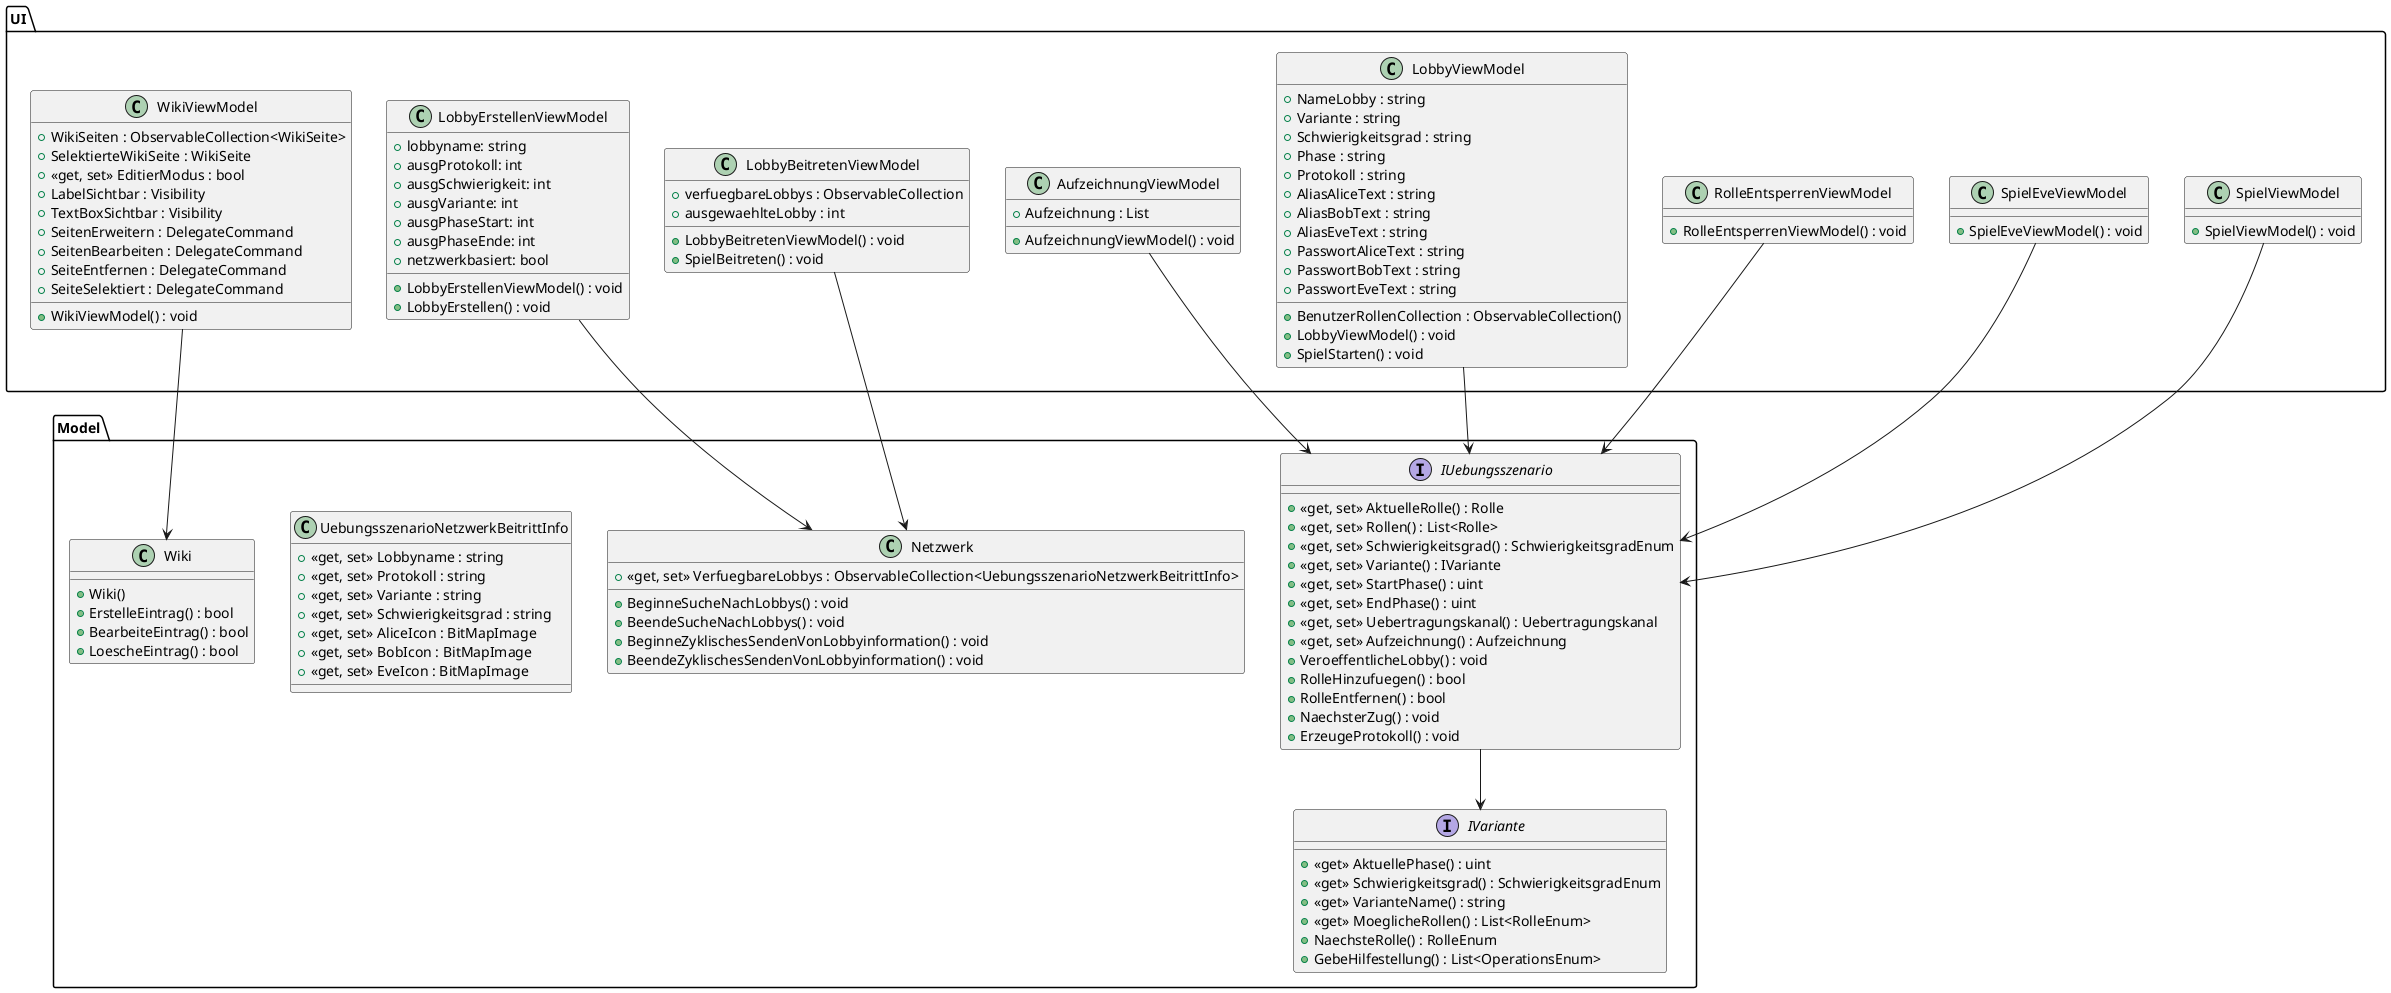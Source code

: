 @startuml name
top to bottom direction
skinparam pageMargin 10
skinparam pageExternalColor gray
skinparam pageBorderColor black

package Model
{
	interface IUebungsszenario
	{
		+ <<get, set>> AktuelleRolle() : Rolle
		+ <<get, set>> Rollen() : List<Rolle>
		+ <<get, set>> Schwierigkeitsgrad() : SchwierigkeitsgradEnum
		+ <<get, set>> Variante() : IVariante
		+ <<get, set>> StartPhase() : uint
		+ <<get, set>> EndPhase() : uint
		+ <<get, set>> Uebertragungskanal() : Uebertragungskanal
		+ <<get, set>> Aufzeichnung() : Aufzeichnung
		+ VeroeffentlicheLobby() : void
		+ RolleHinzufuegen() : bool
		+ RolleEntfernen() : bool
		+ NaechsterZug() : void
		+ ErzeugeProtokoll() : void
	}

	interface IVariante
	{
		+ <<get>> AktuellePhase() : uint
		+ <<get>> Schwierigkeitsgrad() : SchwierigkeitsgradEnum
		+ <<get>> VarianteName() : string
		+ <<get>> MoeglicheRollen() : List<RolleEnum>
		+ NaechsteRolle() : RolleEnum
		+ GebeHilfestellung() : List<OperationsEnum>
	}

	class Netzwerk
	{
		+ <<get, set>> VerfuegbareLobbys : ObservableCollection<UebungsszenarioNetzwerkBeitrittInfo>
		+ BeginneSucheNachLobbys() : void
		+ BeendeSucheNachLobbys() : void
		+ BeginneZyklischesSendenVonLobbyinformation() : void
		+ BeendeZyklischesSendenVonLobbyinformation() : void
	}

	class UebungsszenarioNetzwerkBeitrittInfo
	{
		+ <<get, set>> Lobbyname : string
		+ <<get, set>> Protokoll : string
		+ <<get, set>> Variante : string
		+ <<get, set>> Schwierigkeitsgrad : string
		+ <<get, set>> AliceIcon : BitMapImage
		+ <<get, set>> BobIcon : BitMapImage
		+ <<get, set>> EveIcon : BitMapImage
	}

	class Wiki
	{
		+ Wiki()
		+ ErstelleEintrag() : bool
		+ BearbeiteEintrag() : bool
		+ LoescheEintrag() : bool
	}
}

/'************************************************************'/
/'PACKAGE UI												  '/
/'************************************************************'/
package UI
{
	together{
		class LobbyErstellenViewModel
		{
			+ lobbyname: string 
			+ ausgProtokoll: int 
			+ ausgSchwierigkeit: int 
			+ ausgVariante: int 
			+ ausgPhaseStart: int 
			+ ausgPhaseEnde: int 
			+ netzwerkbasiert: bool 
			+ LobbyErstellenViewModel() : void
			+ LobbyErstellen() : void
		}

		class LobbyBeitretenViewModel
		{
			+ verfuegbareLobbys : ObservableCollection 
			+ ausgewaehlteLobby : int 
			+ LobbyBeitretenViewModel() : void 
			+ SpielBeitreten() : void 
		}

		class LobbyViewModel
		{
			+ NameLobby : string
			+ Variante : string
			+ Schwierigkeitsgrad : string
			+ Phase : string
			+ Protokoll : string
			+ AliasAliceText : string
			+ AliasBobText : string
			+ AliasEveText : string
			+ PasswortAliceText : string
			+ PasswortBobText : string
			+ PasswortEveText : string
			+ BenutzerRollenCollection : ObservableCollection()
			+ LobbyViewModel() : void
			+ SpielStarten() : void
		}

		class WikiViewModel
		{
			+ WikiSeiten : ObservableCollection<WikiSeite>
			+ SelektierteWikiSeite : WikiSeite
			+ <<get, set>> EditierModus : bool
			+ LabelSichtbar : Visibility
			+ TextBoxSichtbar : Visibility
			+ SeitenErweitern : DelegateCommand
			+ SeitenBearbeiten : DelegateCommand
			+ SeiteEntfernen : DelegateCommand
			+ SeiteSelektiert : DelegateCommand
			+ WikiViewModel() : void
		}	

		class AufzeichnungViewModel
		{
			+ Aufzeichnung : List
			+ AufzeichnungViewModel() : void
		}

		class SpielViewModel
		{
			+ SpielViewModel() : void 
		}

		class SpielEveViewModel
		{
			+ SpielEveViewModel() : void 
		}

		class RolleEntsperrenViewModel
		{
			+ RolleEntsperrenViewModel() : void 
		}
	}
}

LobbyViewModel-->IUebungsszenario
AufzeichnungViewModel-->IUebungsszenario
SpielViewModel-->IUebungsszenario
SpielEveViewModel-->IUebungsszenario
RolleEntsperrenViewModel-->IUebungsszenario
WikiViewModel --> Wiki
IUebungsszenario --> IVariante
LobbyBeitretenViewModel --> Netzwerk
LobbyErstellenViewModel --> Netzwerk
@enduml
